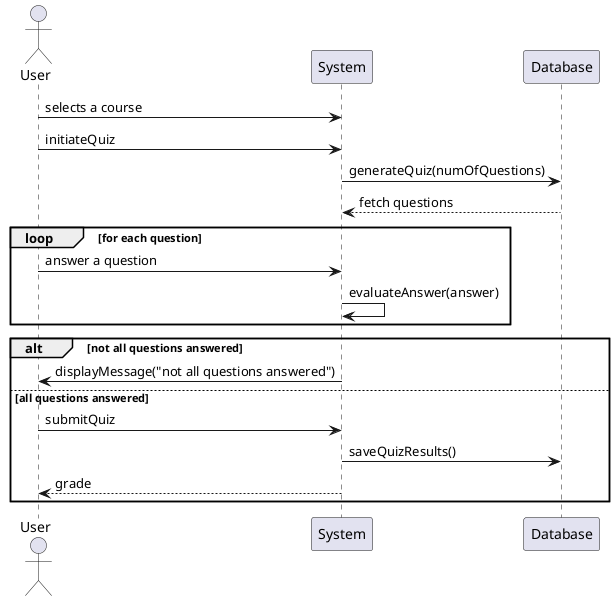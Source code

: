 @startuml
actor User
participant System
participant Database

User -> System: selects a course
User -> System: initiateQuiz
System -> Database: generateQuiz(numOfQuestions)
Database --> System: fetch questions

loop for each question
    User -> System: answer a question
    System -> System: evaluateAnswer(answer)
end

alt not all questions answered
    System -> User: displayMessage("not all questions answered")
else all questions answered
    User -> System: submitQuiz
    System -> Database: saveQuizResults()
    System --> User: grade
end
@enduml
